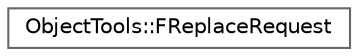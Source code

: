 digraph "Graphical Class Hierarchy"
{
 // INTERACTIVE_SVG=YES
 // LATEX_PDF_SIZE
  bgcolor="transparent";
  edge [fontname=Helvetica,fontsize=10,labelfontname=Helvetica,labelfontsize=10];
  node [fontname=Helvetica,fontsize=10,shape=box,height=0.2,width=0.4];
  rankdir="LR";
  Node0 [id="Node000000",label="ObjectTools::FReplaceRequest",height=0.2,width=0.4,color="grey40", fillcolor="white", style="filled",URL="$d0/dc9/structObjectTools_1_1FReplaceRequest.html",tooltip="Helper struct for batch replacements where Old references get replaced with New."];
}
